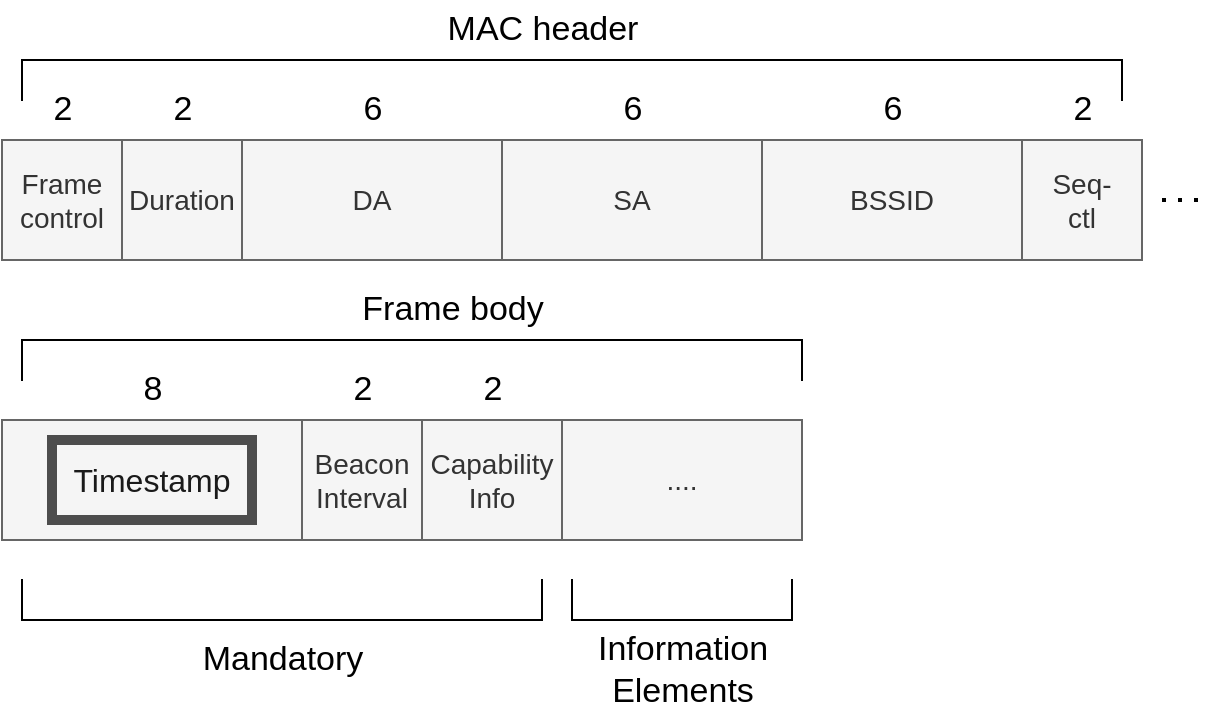 <mxfile version="20.6.0" type="device"><diagram id="S9dFPRRzGKs6p1ZbuaPv" name="第 1 页"><mxGraphModel dx="1064" dy="644" grid="1" gridSize="10" guides="1" tooltips="1" connect="1" arrows="1" fold="1" page="1" pageScale="1" pageWidth="827" pageHeight="1169" math="0" shadow="0"><root><mxCell id="0"/><mxCell id="1" parent="0"/><mxCell id="260OUnZJ9sE2jdLbAvby-1" value="Frame &lt;br style=&quot;font-size: 14px;&quot;&gt;control&lt;br style=&quot;font-size: 14px;&quot;&gt;" style="rounded=0;whiteSpace=wrap;html=1;fontSize=14;fillColor=#f5f5f5;fontColor=#333333;strokeColor=#666666;" parent="1" vertex="1"><mxGeometry x="130" y="230" width="60" height="60" as="geometry"/></mxCell><mxCell id="260OUnZJ9sE2jdLbAvby-4" value="Duration" style="rounded=0;whiteSpace=wrap;html=1;fontSize=14;fillColor=#f5f5f5;fontColor=#333333;strokeColor=#666666;" parent="1" vertex="1"><mxGeometry x="190" y="230" width="60" height="60" as="geometry"/></mxCell><mxCell id="260OUnZJ9sE2jdLbAvby-6" value="DA" style="rounded=0;whiteSpace=wrap;html=1;fontSize=14;fillColor=#f5f5f5;fontColor=#333333;strokeColor=#666666;" parent="1" vertex="1"><mxGeometry x="250" y="230" width="130" height="60" as="geometry"/></mxCell><mxCell id="260OUnZJ9sE2jdLbAvby-7" value="SA" style="rounded=0;whiteSpace=wrap;html=1;fontSize=14;fillColor=#f5f5f5;fontColor=#333333;strokeColor=#666666;" parent="1" vertex="1"><mxGeometry x="380" y="230" width="130" height="60" as="geometry"/></mxCell><mxCell id="260OUnZJ9sE2jdLbAvby-8" value="BSSID" style="rounded=0;whiteSpace=wrap;html=1;fontSize=14;fillColor=#f5f5f5;fontColor=#333333;strokeColor=#666666;" parent="1" vertex="1"><mxGeometry x="510" y="230" width="130" height="60" as="geometry"/></mxCell><mxCell id="260OUnZJ9sE2jdLbAvby-9" value="Seq-&lt;br&gt;ctl" style="rounded=0;whiteSpace=wrap;html=1;fontSize=14;fillColor=#f5f5f5;fontColor=#333333;strokeColor=#666666;" parent="1" vertex="1"><mxGeometry x="640" y="230" width="60" height="60" as="geometry"/></mxCell><mxCell id="260OUnZJ9sE2jdLbAvby-10" value="" style="shape=partialRectangle;whiteSpace=wrap;html=1;bottom=1;right=1;left=1;top=0;fillColor=none;routingCenterX=-0.5;fontSize=14;rotation=-180;" parent="1" vertex="1"><mxGeometry x="140" y="190" width="550" height="20" as="geometry"/></mxCell><mxCell id="260OUnZJ9sE2jdLbAvby-11" value="MAC&amp;nbsp;header" style="text;html=1;align=center;verticalAlign=middle;resizable=0;points=[];autosize=1;strokeColor=none;fillColor=none;fontSize=17;" parent="1" vertex="1"><mxGeometry x="340" y="160" width="120" height="30" as="geometry"/></mxCell><mxCell id="260OUnZJ9sE2jdLbAvby-14" value="2" style="text;html=1;align=center;verticalAlign=middle;resizable=0;points=[];autosize=1;strokeColor=none;fillColor=none;fontSize=17;" parent="1" vertex="1"><mxGeometry x="145" y="200" width="30" height="30" as="geometry"/></mxCell><mxCell id="260OUnZJ9sE2jdLbAvby-15" value="2" style="text;html=1;align=center;verticalAlign=middle;resizable=0;points=[];autosize=1;strokeColor=none;fillColor=none;fontSize=17;" parent="1" vertex="1"><mxGeometry x="205" y="200" width="30" height="30" as="geometry"/></mxCell><mxCell id="260OUnZJ9sE2jdLbAvby-16" value="6" style="text;html=1;align=center;verticalAlign=middle;resizable=0;points=[];autosize=1;strokeColor=none;fillColor=none;fontSize=17;" parent="1" vertex="1"><mxGeometry x="300" y="200" width="30" height="30" as="geometry"/></mxCell><mxCell id="260OUnZJ9sE2jdLbAvby-18" value="6" style="text;html=1;align=center;verticalAlign=middle;resizable=0;points=[];autosize=1;strokeColor=none;fillColor=none;fontSize=17;" parent="1" vertex="1"><mxGeometry x="430" y="200" width="30" height="30" as="geometry"/></mxCell><mxCell id="260OUnZJ9sE2jdLbAvby-19" value="6" style="text;html=1;align=center;verticalAlign=middle;resizable=0;points=[];autosize=1;strokeColor=none;fillColor=none;fontSize=17;" parent="1" vertex="1"><mxGeometry x="560" y="200" width="30" height="30" as="geometry"/></mxCell><mxCell id="260OUnZJ9sE2jdLbAvby-20" value="2" style="text;html=1;align=center;verticalAlign=middle;resizable=0;points=[];autosize=1;strokeColor=none;fillColor=none;fontSize=17;" parent="1" vertex="1"><mxGeometry x="655" y="200" width="30" height="30" as="geometry"/></mxCell><mxCell id="260OUnZJ9sE2jdLbAvby-21" value="&lt;font color=&quot;#1a1a1a&quot; style=&quot;font-size: 16px;&quot;&gt;Timestamp&lt;/font&gt;" style="rounded=0;whiteSpace=wrap;html=1;fontSize=14;fillColor=#f5f5f5;fontColor=#333333;strokeColor=#666666;" parent="1" vertex="1"><mxGeometry x="130" y="370" width="150" height="60" as="geometry"/></mxCell><mxCell id="260OUnZJ9sE2jdLbAvby-22" value="8" style="text;html=1;align=center;verticalAlign=middle;resizable=0;points=[];autosize=1;strokeColor=none;fillColor=none;fontSize=17;" parent="1" vertex="1"><mxGeometry x="190" y="340" width="30" height="30" as="geometry"/></mxCell><mxCell id="260OUnZJ9sE2jdLbAvby-23" value="Beacon&lt;br&gt;Interval" style="rounded=0;whiteSpace=wrap;html=1;fontSize=14;fillColor=#f5f5f5;fontColor=#333333;strokeColor=#666666;" parent="1" vertex="1"><mxGeometry x="280" y="370" width="60" height="60" as="geometry"/></mxCell><mxCell id="260OUnZJ9sE2jdLbAvby-24" value="2" style="text;html=1;align=center;verticalAlign=middle;resizable=0;points=[];autosize=1;strokeColor=none;fillColor=none;fontSize=17;" parent="1" vertex="1"><mxGeometry x="295" y="340" width="30" height="30" as="geometry"/></mxCell><mxCell id="260OUnZJ9sE2jdLbAvby-25" value="Capability&lt;br&gt;Info" style="rounded=0;whiteSpace=wrap;html=1;fontSize=14;fillColor=#f5f5f5;fontColor=#333333;strokeColor=#666666;" parent="1" vertex="1"><mxGeometry x="340" y="370" width="70" height="60" as="geometry"/></mxCell><mxCell id="260OUnZJ9sE2jdLbAvby-26" value="2" style="text;html=1;align=center;verticalAlign=middle;resizable=0;points=[];autosize=1;strokeColor=none;fillColor=none;fontSize=17;" parent="1" vertex="1"><mxGeometry x="360" y="340" width="30" height="30" as="geometry"/></mxCell><mxCell id="260OUnZJ9sE2jdLbAvby-28" value="...." style="rounded=0;whiteSpace=wrap;html=1;fontSize=14;fillColor=#f5f5f5;fontColor=#333333;strokeColor=#666666;" parent="1" vertex="1"><mxGeometry x="410" y="370" width="120" height="60" as="geometry"/></mxCell><mxCell id="260OUnZJ9sE2jdLbAvby-29" value="" style="shape=partialRectangle;whiteSpace=wrap;html=1;bottom=1;right=1;left=1;top=0;fillColor=none;routingCenterX=-0.5;fontSize=14;rotation=-180;" parent="1" vertex="1"><mxGeometry x="140" y="330" width="390" height="20" as="geometry"/></mxCell><mxCell id="260OUnZJ9sE2jdLbAvby-30" value="Frame body" style="text;html=1;align=center;verticalAlign=middle;resizable=0;points=[];autosize=1;strokeColor=none;fillColor=none;fontSize=17;" parent="1" vertex="1"><mxGeometry x="300" y="300" width="110" height="30" as="geometry"/></mxCell><mxCell id="260OUnZJ9sE2jdLbAvby-31" value="" style="shape=partialRectangle;whiteSpace=wrap;html=1;bottom=1;right=1;left=1;top=0;fillColor=none;routingCenterX=-0.5;fontSize=16;fontColor=#FF0000;" parent="1" vertex="1"><mxGeometry x="140" y="450" width="260" height="20" as="geometry"/></mxCell><mxCell id="260OUnZJ9sE2jdLbAvby-32" value="Mandatory" style="text;html=1;align=center;verticalAlign=middle;resizable=0;points=[];autosize=1;strokeColor=none;fillColor=none;fontSize=17;fontColor=#000000;" parent="1" vertex="1"><mxGeometry x="220" y="475" width="100" height="30" as="geometry"/></mxCell><mxCell id="260OUnZJ9sE2jdLbAvby-33" value="" style="shape=partialRectangle;whiteSpace=wrap;html=1;bottom=1;right=1;left=1;top=0;fillColor=none;routingCenterX=-0.5;fontSize=16;fontColor=#FF0000;" parent="1" vertex="1"><mxGeometry x="415" y="450" width="110" height="20" as="geometry"/></mxCell><mxCell id="260OUnZJ9sE2jdLbAvby-34" value="Information&lt;br&gt;Elements" style="text;html=1;align=center;verticalAlign=middle;resizable=0;points=[];autosize=1;strokeColor=none;fillColor=none;fontSize=17;fontColor=#000000;" parent="1" vertex="1"><mxGeometry x="415" y="470" width="110" height="50" as="geometry"/></mxCell><mxCell id="VdwwpOn9snXK0lJwOEpC-1" value="" style="rounded=0;whiteSpace=wrap;html=1;strokeColor=#4D4D4D;fontColor=#1A1A1A;fillColor=none;strokeWidth=5;" vertex="1" parent="1"><mxGeometry x="155" y="380" width="100" height="40" as="geometry"/></mxCell><mxCell id="VdwwpOn9snXK0lJwOEpC-2" value="" style="endArrow=none;dashed=1;html=1;dashPattern=1 3;strokeWidth=2;rounded=0;fontColor=#1A1A1A;" edge="1" parent="1"><mxGeometry width="50" height="50" relative="1" as="geometry"><mxPoint x="710" y="260" as="sourcePoint"/><mxPoint x="730" y="260" as="targetPoint"/></mxGeometry></mxCell></root></mxGraphModel></diagram></mxfile>